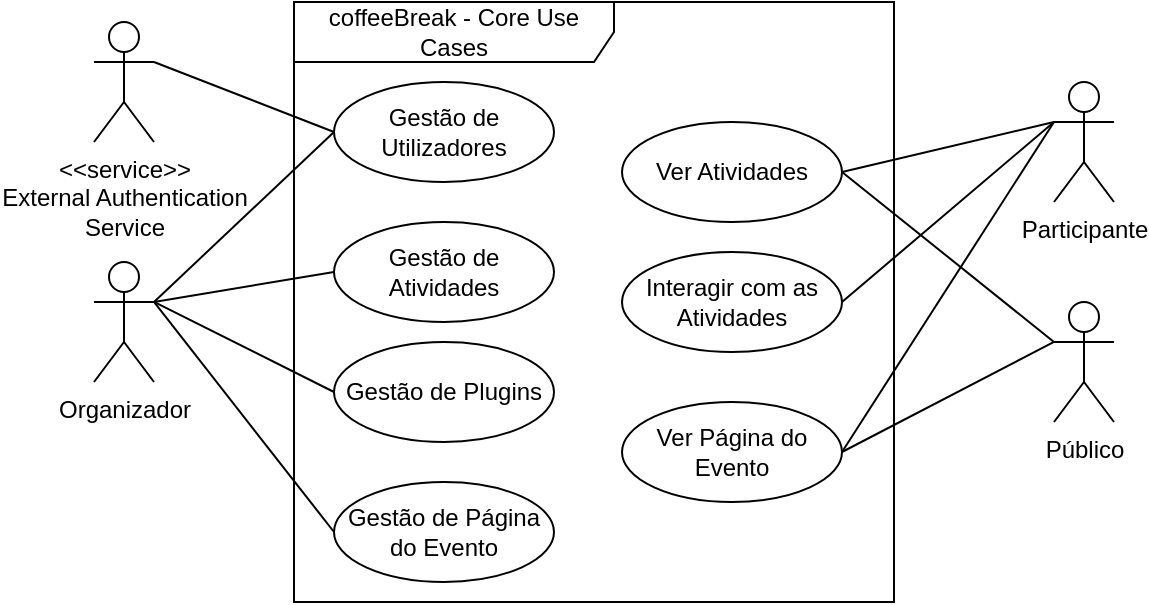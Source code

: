 <mxfile version="26.0.14">
  <diagram name="Página-1" id="p2EKxRobEqXZzoPl5qkg">
    <mxGraphModel dx="1426" dy="761" grid="1" gridSize="10" guides="1" tooltips="1" connect="1" arrows="1" fold="1" page="1" pageScale="1" pageWidth="827" pageHeight="1169" math="0" shadow="0">
      <root>
        <mxCell id="0" />
        <mxCell id="1" parent="0" />
        <mxCell id="ggnJtgibePCQ1vtAbxm--2" value="Organizador" style="shape=umlActor;verticalLabelPosition=bottom;verticalAlign=top;html=1;" parent="1" vertex="1">
          <mxGeometry x="150" y="190" width="30" height="60" as="geometry" />
        </mxCell>
        <mxCell id="VyXE9Kzk0IorjN7kaWU_-1" value="coffeeBreak - Core Use Cases" style="shape=umlFrame;whiteSpace=wrap;html=1;pointerEvents=0;recursiveResize=0;container=1;collapsible=0;width=160;" vertex="1" parent="1">
          <mxGeometry x="250" y="60" width="300" height="300" as="geometry" />
        </mxCell>
        <mxCell id="VyXE9Kzk0IorjN7kaWU_-4" value="Gestão de Utilizadores" style="ellipse;whiteSpace=wrap;html=1;" vertex="1" parent="VyXE9Kzk0IorjN7kaWU_-1">
          <mxGeometry x="20" y="40" width="110" height="50" as="geometry" />
        </mxCell>
        <mxCell id="VyXE9Kzk0IorjN7kaWU_-6" value="Gestão de Atividades" style="ellipse;whiteSpace=wrap;html=1;" vertex="1" parent="VyXE9Kzk0IorjN7kaWU_-1">
          <mxGeometry x="20" y="110" width="110" height="50" as="geometry" />
        </mxCell>
        <mxCell id="VyXE9Kzk0IorjN7kaWU_-7" value="Gestão de Plugins" style="ellipse;whiteSpace=wrap;html=1;" vertex="1" parent="VyXE9Kzk0IorjN7kaWU_-1">
          <mxGeometry x="20" y="170" width="110" height="50" as="geometry" />
        </mxCell>
        <mxCell id="VyXE9Kzk0IorjN7kaWU_-8" value="Gestão de Página do Evento" style="ellipse;whiteSpace=wrap;html=1;" vertex="1" parent="VyXE9Kzk0IorjN7kaWU_-1">
          <mxGeometry x="20" y="240" width="110" height="50" as="geometry" />
        </mxCell>
        <mxCell id="VyXE9Kzk0IorjN7kaWU_-20" value="Ver Atividades" style="ellipse;whiteSpace=wrap;html=1;" vertex="1" parent="VyXE9Kzk0IorjN7kaWU_-1">
          <mxGeometry x="164" y="60" width="110" height="50" as="geometry" />
        </mxCell>
        <mxCell id="VyXE9Kzk0IorjN7kaWU_-21" value="Interagir com as Atividades" style="ellipse;whiteSpace=wrap;html=1;" vertex="1" parent="VyXE9Kzk0IorjN7kaWU_-1">
          <mxGeometry x="164" y="125" width="110" height="50" as="geometry" />
        </mxCell>
        <mxCell id="VyXE9Kzk0IorjN7kaWU_-22" value="Ver Página do Evento" style="ellipse;whiteSpace=wrap;html=1;" vertex="1" parent="VyXE9Kzk0IorjN7kaWU_-1">
          <mxGeometry x="164" y="200" width="110" height="50" as="geometry" />
        </mxCell>
        <mxCell id="VyXE9Kzk0IorjN7kaWU_-23" value="Participante" style="shape=umlActor;verticalLabelPosition=bottom;verticalAlign=top;html=1;" vertex="1" parent="1">
          <mxGeometry x="630" y="100" width="30" height="60" as="geometry" />
        </mxCell>
        <mxCell id="VyXE9Kzk0IorjN7kaWU_-26" value="Público" style="shape=umlActor;verticalLabelPosition=bottom;verticalAlign=top;html=1;" vertex="1" parent="1">
          <mxGeometry x="630" y="210" width="30" height="60" as="geometry" />
        </mxCell>
        <mxCell id="VyXE9Kzk0IorjN7kaWU_-30" value="" style="endArrow=none;html=1;rounded=0;exitX=1;exitY=0.333;exitDx=0;exitDy=0;exitPerimeter=0;entryX=0;entryY=0.5;entryDx=0;entryDy=0;" edge="1" parent="1" source="ggnJtgibePCQ1vtAbxm--2" target="VyXE9Kzk0IorjN7kaWU_-4">
          <mxGeometry width="50" height="50" relative="1" as="geometry">
            <mxPoint x="180" y="200" as="sourcePoint" />
            <mxPoint x="230" y="150" as="targetPoint" />
          </mxGeometry>
        </mxCell>
        <mxCell id="VyXE9Kzk0IorjN7kaWU_-31" value="" style="endArrow=none;html=1;rounded=0;exitX=1;exitY=0.333;exitDx=0;exitDy=0;exitPerimeter=0;entryX=0;entryY=0.5;entryDx=0;entryDy=0;" edge="1" parent="1" source="ggnJtgibePCQ1vtAbxm--2" target="VyXE9Kzk0IorjN7kaWU_-6">
          <mxGeometry width="50" height="50" relative="1" as="geometry">
            <mxPoint x="190" y="220" as="sourcePoint" />
            <mxPoint x="280" y="135" as="targetPoint" />
          </mxGeometry>
        </mxCell>
        <mxCell id="VyXE9Kzk0IorjN7kaWU_-32" value="" style="endArrow=none;html=1;rounded=0;exitX=1;exitY=0.333;exitDx=0;exitDy=0;exitPerimeter=0;entryX=0;entryY=0.5;entryDx=0;entryDy=0;" edge="1" parent="1" source="ggnJtgibePCQ1vtAbxm--2" target="VyXE9Kzk0IorjN7kaWU_-8">
          <mxGeometry width="50" height="50" relative="1" as="geometry">
            <mxPoint x="190" y="220" as="sourcePoint" />
            <mxPoint x="280" y="205" as="targetPoint" />
          </mxGeometry>
        </mxCell>
        <mxCell id="VyXE9Kzk0IorjN7kaWU_-33" value="" style="endArrow=none;html=1;rounded=0;exitX=1;exitY=0.333;exitDx=0;exitDy=0;exitPerimeter=0;entryX=0;entryY=0.5;entryDx=0;entryDy=0;" edge="1" parent="1" source="ggnJtgibePCQ1vtAbxm--2" target="VyXE9Kzk0IorjN7kaWU_-7">
          <mxGeometry width="50" height="50" relative="1" as="geometry">
            <mxPoint x="200" y="230" as="sourcePoint" />
            <mxPoint x="290" y="215" as="targetPoint" />
          </mxGeometry>
        </mxCell>
        <mxCell id="VyXE9Kzk0IorjN7kaWU_-34" value="" style="endArrow=none;html=1;rounded=0;entryX=0;entryY=0.333;entryDx=0;entryDy=0;entryPerimeter=0;exitX=1;exitY=0.5;exitDx=0;exitDy=0;" edge="1" parent="1" source="VyXE9Kzk0IorjN7kaWU_-20" target="VyXE9Kzk0IorjN7kaWU_-23">
          <mxGeometry width="50" height="50" relative="1" as="geometry">
            <mxPoint x="570" y="160" as="sourcePoint" />
            <mxPoint x="620" y="110" as="targetPoint" />
          </mxGeometry>
        </mxCell>
        <mxCell id="VyXE9Kzk0IorjN7kaWU_-35" value="" style="endArrow=none;html=1;rounded=0;entryX=0;entryY=0.333;entryDx=0;entryDy=0;entryPerimeter=0;exitX=1;exitY=0.5;exitDx=0;exitDy=0;" edge="1" parent="1" source="VyXE9Kzk0IorjN7kaWU_-21" target="VyXE9Kzk0IorjN7kaWU_-23">
          <mxGeometry width="50" height="50" relative="1" as="geometry">
            <mxPoint x="550" y="170" as="sourcePoint" />
            <mxPoint x="600" y="120" as="targetPoint" />
          </mxGeometry>
        </mxCell>
        <mxCell id="VyXE9Kzk0IorjN7kaWU_-36" value="" style="endArrow=none;html=1;rounded=0;entryX=0;entryY=0.333;entryDx=0;entryDy=0;entryPerimeter=0;exitX=1;exitY=0.5;exitDx=0;exitDy=0;" edge="1" parent="1" source="VyXE9Kzk0IorjN7kaWU_-22" target="VyXE9Kzk0IorjN7kaWU_-23">
          <mxGeometry width="50" height="50" relative="1" as="geometry">
            <mxPoint x="590" y="180" as="sourcePoint" />
            <mxPoint x="640" y="130" as="targetPoint" />
          </mxGeometry>
        </mxCell>
        <mxCell id="VyXE9Kzk0IorjN7kaWU_-37" value="" style="endArrow=none;html=1;rounded=0;exitX=1;exitY=0.5;exitDx=0;exitDy=0;entryX=0;entryY=0.333;entryDx=0;entryDy=0;entryPerimeter=0;" edge="1" parent="1" source="VyXE9Kzk0IorjN7kaWU_-20" target="VyXE9Kzk0IorjN7kaWU_-26">
          <mxGeometry width="50" height="50" relative="1" as="geometry">
            <mxPoint x="600" y="190" as="sourcePoint" />
            <mxPoint x="650" y="140" as="targetPoint" />
          </mxGeometry>
        </mxCell>
        <mxCell id="VyXE9Kzk0IorjN7kaWU_-38" value="" style="endArrow=none;html=1;rounded=0;exitX=1;exitY=0.5;exitDx=0;exitDy=0;entryX=0;entryY=0.333;entryDx=0;entryDy=0;entryPerimeter=0;" edge="1" parent="1" source="VyXE9Kzk0IorjN7kaWU_-22" target="VyXE9Kzk0IorjN7kaWU_-26">
          <mxGeometry width="50" height="50" relative="1" as="geometry">
            <mxPoint x="610" y="200" as="sourcePoint" />
            <mxPoint x="660" y="150" as="targetPoint" />
          </mxGeometry>
        </mxCell>
        <mxCell id="VyXE9Kzk0IorjN7kaWU_-39" value="&amp;lt;&amp;lt;service&amp;gt;&amp;gt;&lt;div&gt;External Authentication&lt;/div&gt;&lt;div&gt;Service&lt;/div&gt;" style="shape=umlActor;verticalLabelPosition=bottom;verticalAlign=top;html=1;" vertex="1" parent="1">
          <mxGeometry x="150" y="70" width="30" height="60" as="geometry" />
        </mxCell>
        <mxCell id="VyXE9Kzk0IorjN7kaWU_-41" value="" style="endArrow=none;html=1;rounded=0;exitX=1;exitY=0.333;exitDx=0;exitDy=0;exitPerimeter=0;entryX=0;entryY=0.5;entryDx=0;entryDy=0;" edge="1" parent="1" source="VyXE9Kzk0IorjN7kaWU_-39" target="VyXE9Kzk0IorjN7kaWU_-4">
          <mxGeometry width="50" height="50" relative="1" as="geometry">
            <mxPoint x="190" y="220" as="sourcePoint" />
            <mxPoint x="280" y="135" as="targetPoint" />
          </mxGeometry>
        </mxCell>
      </root>
    </mxGraphModel>
  </diagram>
</mxfile>
